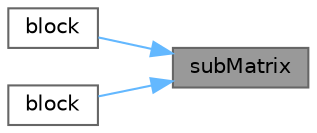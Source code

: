 digraph "subMatrix"
{
 // LATEX_PDF_SIZE
  bgcolor="transparent";
  edge [fontname=Helvetica,fontsize=10,labelfontname=Helvetica,labelfontsize=10];
  node [fontname=Helvetica,fontsize=10,shape=box,height=0.2,width=0.4];
  rankdir="RL";
  Node1 [id="Node000001",label="subMatrix",height=0.2,width=0.4,color="gray40", fillcolor="grey60", style="filled", fontcolor="black",tooltip=" "];
  Node1 -> Node2 [id="edge1_Node000001_Node000002",dir="back",color="steelblue1",style="solid",tooltip=" "];
  Node2 [id="Node000002",label="block",height=0.2,width=0.4,color="grey40", fillcolor="white", style="filled",URL="$classFoam_1_1Matrix.html#ae84f7d3aff1ea5d17c06ca891cfc35df",tooltip=" "];
  Node1 -> Node3 [id="edge2_Node000001_Node000003",dir="back",color="steelblue1",style="solid",tooltip=" "];
  Node3 [id="Node000003",label="block",height=0.2,width=0.4,color="grey40", fillcolor="white", style="filled",URL="$classFoam_1_1Matrix.html#ac8cab000d0bf39414b73fd075eac6f56",tooltip=" "];
}
